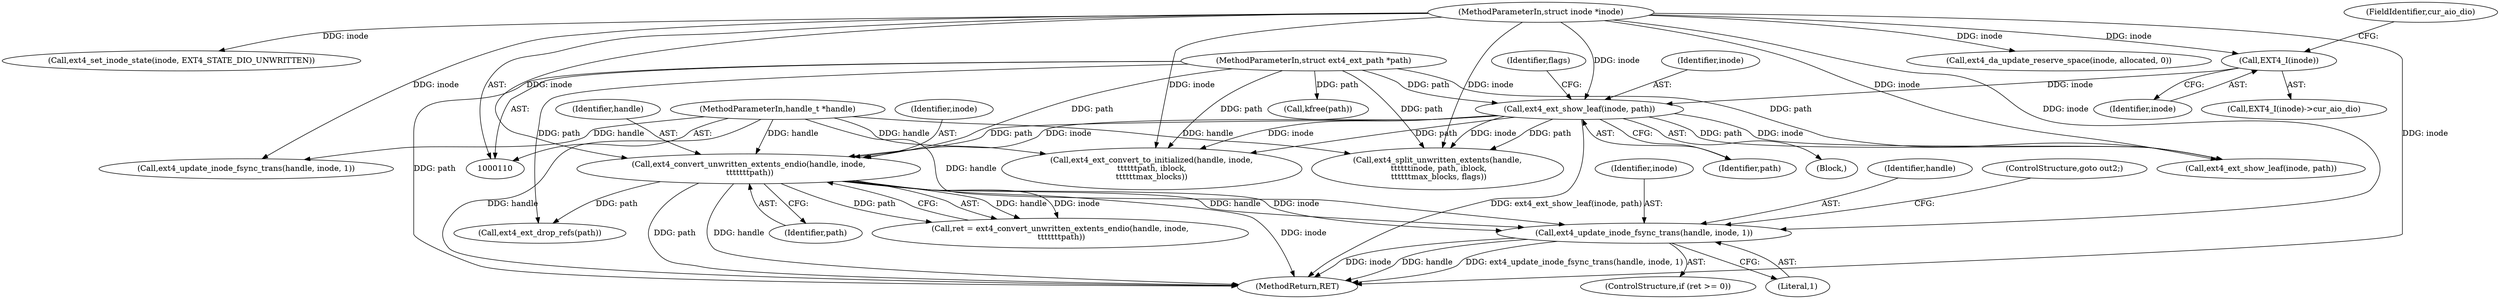 digraph "0_linux_744692dc059845b2a3022119871846e74d4f6e11_0@API" {
"1000191" [label="(Call,ext4_update_inode_fsync_trans(handle, inode, 1))"];
"1000183" [label="(Call,ext4_convert_unwritten_extents_endio(handle, inode,\n \t\t\t\t\t\t\tpath))"];
"1000111" [label="(MethodParameterIn,handle_t *handle)"];
"1000147" [label="(Call,ext4_ext_show_leaf(inode, path))"];
"1000133" [label="(Call,EXT4_I(inode))"];
"1000112" [label="(MethodParameterIn,struct inode *inode)"];
"1000115" [label="(MethodParameterIn,struct ext4_ext_path *path)"];
"1000193" [label="(Identifier,inode)"];
"1000183" [label="(Call,ext4_convert_unwritten_extents_endio(handle, inode,\n \t\t\t\t\t\t\tpath))"];
"1000213" [label="(Call,ext4_ext_convert_to_initialized(handle, inode,\n\t\t\t\t\t\tpath, iblock,\n\t\t\t\t\t\tmax_blocks))"];
"1000149" [label="(Identifier,path)"];
"1000267" [label="(Call,ext4_da_update_reserve_space(inode, allocated, 0))"];
"1000111" [label="(MethodParameterIn,handle_t *handle)"];
"1000282" [label="(Call,ext4_ext_show_leaf(inode, path))"];
"1000172" [label="(Call,ext4_set_inode_state(inode, EXT4_STATE_DIO_UNWRITTEN))"];
"1000120" [label="(Block,)"];
"1000132" [label="(Call,EXT4_I(inode)->cur_aio_dio)"];
"1000157" [label="(Call,ext4_split_unwritten_extents(handle,\n \t\t\t\t\t\tinode, path, iblock,\n \t\t\t\t\t\tmax_blocks, flags))"];
"1000312" [label="(MethodReturn,RET)"];
"1000134" [label="(Identifier,inode)"];
"1000115" [label="(MethodParameterIn,struct ext4_ext_path *path)"];
"1000303" [label="(Call,ext4_ext_drop_refs(path))"];
"1000186" [label="(Identifier,path)"];
"1000185" [label="(Identifier,inode)"];
"1000147" [label="(Call,ext4_ext_show_leaf(inode, path))"];
"1000181" [label="(Call,ret = ext4_convert_unwritten_extents_endio(handle, inode,\n \t\t\t\t\t\t\tpath))"];
"1000135" [label="(FieldIdentifier,cur_aio_dio)"];
"1000133" [label="(Call,EXT4_I(inode))"];
"1000187" [label="(ControlStructure,if (ret >= 0))"];
"1000184" [label="(Identifier,handle)"];
"1000192" [label="(Identifier,handle)"];
"1000191" [label="(Call,ext4_update_inode_fsync_trans(handle, inode, 1))"];
"1000223" [label="(Call,ext4_update_inode_fsync_trans(handle, inode, 1))"];
"1000152" [label="(Identifier,flags)"];
"1000112" [label="(MethodParameterIn,struct inode *inode)"];
"1000195" [label="(ControlStructure,goto out2;)"];
"1000148" [label="(Identifier,inode)"];
"1000305" [label="(Call,kfree(path))"];
"1000194" [label="(Literal,1)"];
"1000191" -> "1000187"  [label="AST: "];
"1000191" -> "1000194"  [label="CFG: "];
"1000192" -> "1000191"  [label="AST: "];
"1000193" -> "1000191"  [label="AST: "];
"1000194" -> "1000191"  [label="AST: "];
"1000195" -> "1000191"  [label="CFG: "];
"1000191" -> "1000312"  [label="DDG: ext4_update_inode_fsync_trans(handle, inode, 1)"];
"1000191" -> "1000312"  [label="DDG: inode"];
"1000191" -> "1000312"  [label="DDG: handle"];
"1000183" -> "1000191"  [label="DDG: handle"];
"1000183" -> "1000191"  [label="DDG: inode"];
"1000111" -> "1000191"  [label="DDG: handle"];
"1000112" -> "1000191"  [label="DDG: inode"];
"1000183" -> "1000181"  [label="AST: "];
"1000183" -> "1000186"  [label="CFG: "];
"1000184" -> "1000183"  [label="AST: "];
"1000185" -> "1000183"  [label="AST: "];
"1000186" -> "1000183"  [label="AST: "];
"1000181" -> "1000183"  [label="CFG: "];
"1000183" -> "1000312"  [label="DDG: inode"];
"1000183" -> "1000312"  [label="DDG: path"];
"1000183" -> "1000312"  [label="DDG: handle"];
"1000183" -> "1000181"  [label="DDG: handle"];
"1000183" -> "1000181"  [label="DDG: inode"];
"1000183" -> "1000181"  [label="DDG: path"];
"1000111" -> "1000183"  [label="DDG: handle"];
"1000147" -> "1000183"  [label="DDG: inode"];
"1000147" -> "1000183"  [label="DDG: path"];
"1000112" -> "1000183"  [label="DDG: inode"];
"1000115" -> "1000183"  [label="DDG: path"];
"1000183" -> "1000303"  [label="DDG: path"];
"1000111" -> "1000110"  [label="AST: "];
"1000111" -> "1000312"  [label="DDG: handle"];
"1000111" -> "1000157"  [label="DDG: handle"];
"1000111" -> "1000213"  [label="DDG: handle"];
"1000111" -> "1000223"  [label="DDG: handle"];
"1000147" -> "1000120"  [label="AST: "];
"1000147" -> "1000149"  [label="CFG: "];
"1000148" -> "1000147"  [label="AST: "];
"1000149" -> "1000147"  [label="AST: "];
"1000152" -> "1000147"  [label="CFG: "];
"1000147" -> "1000312"  [label="DDG: ext4_ext_show_leaf(inode, path)"];
"1000133" -> "1000147"  [label="DDG: inode"];
"1000112" -> "1000147"  [label="DDG: inode"];
"1000115" -> "1000147"  [label="DDG: path"];
"1000147" -> "1000157"  [label="DDG: inode"];
"1000147" -> "1000157"  [label="DDG: path"];
"1000147" -> "1000213"  [label="DDG: inode"];
"1000147" -> "1000213"  [label="DDG: path"];
"1000147" -> "1000282"  [label="DDG: inode"];
"1000147" -> "1000282"  [label="DDG: path"];
"1000133" -> "1000132"  [label="AST: "];
"1000133" -> "1000134"  [label="CFG: "];
"1000134" -> "1000133"  [label="AST: "];
"1000135" -> "1000133"  [label="CFG: "];
"1000112" -> "1000133"  [label="DDG: inode"];
"1000112" -> "1000110"  [label="AST: "];
"1000112" -> "1000312"  [label="DDG: inode"];
"1000112" -> "1000157"  [label="DDG: inode"];
"1000112" -> "1000172"  [label="DDG: inode"];
"1000112" -> "1000213"  [label="DDG: inode"];
"1000112" -> "1000223"  [label="DDG: inode"];
"1000112" -> "1000267"  [label="DDG: inode"];
"1000112" -> "1000282"  [label="DDG: inode"];
"1000115" -> "1000110"  [label="AST: "];
"1000115" -> "1000312"  [label="DDG: path"];
"1000115" -> "1000157"  [label="DDG: path"];
"1000115" -> "1000213"  [label="DDG: path"];
"1000115" -> "1000282"  [label="DDG: path"];
"1000115" -> "1000303"  [label="DDG: path"];
"1000115" -> "1000305"  [label="DDG: path"];
}

